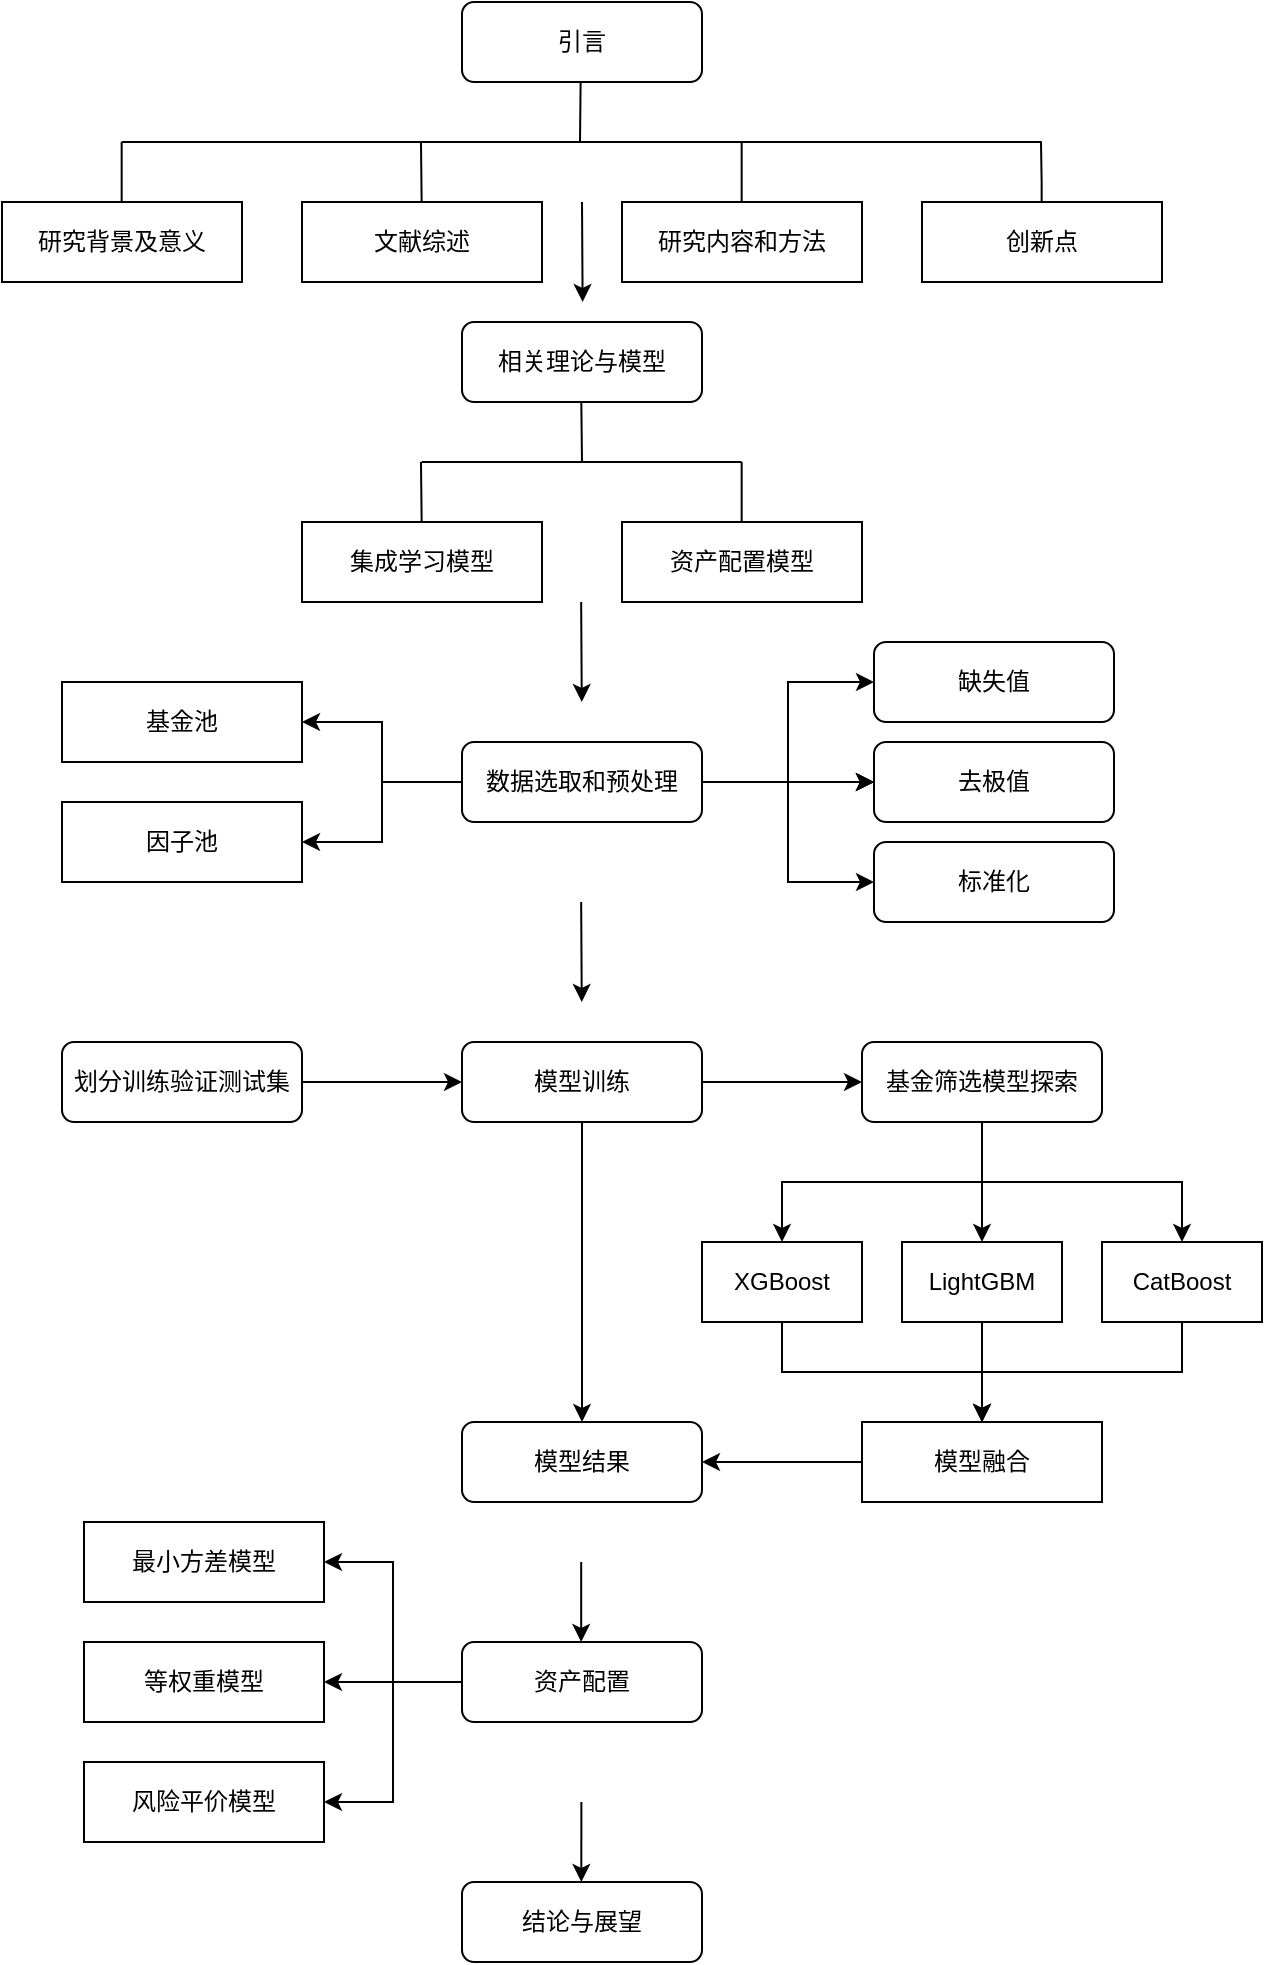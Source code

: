 <mxfile version="20.8.0" type="github">
  <diagram id="C5RBs43oDa-KdzZeNtuy" name="Page-1">
    <mxGraphModel dx="1018" dy="611" grid="1" gridSize="10" guides="1" tooltips="1" connect="1" arrows="1" fold="1" page="1" pageScale="1" pageWidth="827" pageHeight="1169" background="#ffffff" math="0" shadow="0">
      <root>
        <mxCell id="WIyWlLk6GJQsqaUBKTNV-0" />
        <mxCell id="WIyWlLk6GJQsqaUBKTNV-1" parent="WIyWlLk6GJQsqaUBKTNV-0" />
        <mxCell id="WIyWlLk6GJQsqaUBKTNV-3" value="引言" style="rounded=1;whiteSpace=wrap;html=1;fontSize=12;glass=0;strokeWidth=1;shadow=0;" parent="WIyWlLk6GJQsqaUBKTNV-1" vertex="1">
          <mxGeometry x="340" y="40" width="120" height="40" as="geometry" />
        </mxCell>
        <mxCell id="WIyWlLk6GJQsqaUBKTNV-7" value="相关理论与模型" style="rounded=1;whiteSpace=wrap;html=1;fontSize=12;glass=0;strokeWidth=1;shadow=0;" parent="WIyWlLk6GJQsqaUBKTNV-1" vertex="1">
          <mxGeometry x="340" y="200" width="120" height="40" as="geometry" />
        </mxCell>
        <mxCell id="ZmgnMH66hJVNVqd5aJOY-0" value="研究背景及意义" style="rounded=0;whiteSpace=wrap;html=1;" parent="WIyWlLk6GJQsqaUBKTNV-1" vertex="1">
          <mxGeometry x="110" y="140" width="120" height="40" as="geometry" />
        </mxCell>
        <mxCell id="ZmgnMH66hJVNVqd5aJOY-2" value="" style="endArrow=none;html=1;rounded=0;" parent="WIyWlLk6GJQsqaUBKTNV-1" edge="1">
          <mxGeometry width="50" height="50" relative="1" as="geometry">
            <mxPoint x="169.83" y="110" as="sourcePoint" />
            <mxPoint x="629.83" y="110" as="targetPoint" />
          </mxGeometry>
        </mxCell>
        <mxCell id="ZmgnMH66hJVNVqd5aJOY-3" value="文献综述" style="rounded=0;whiteSpace=wrap;html=1;" parent="WIyWlLk6GJQsqaUBKTNV-1" vertex="1">
          <mxGeometry x="260" y="140" width="120" height="40" as="geometry" />
        </mxCell>
        <mxCell id="ZmgnMH66hJVNVqd5aJOY-4" value="研究内容和方法" style="rounded=0;whiteSpace=wrap;html=1;" parent="WIyWlLk6GJQsqaUBKTNV-1" vertex="1">
          <mxGeometry x="420" y="140" width="120" height="40" as="geometry" />
        </mxCell>
        <mxCell id="ZmgnMH66hJVNVqd5aJOY-5" value="创新点" style="rounded=0;whiteSpace=wrap;html=1;" parent="WIyWlLk6GJQsqaUBKTNV-1" vertex="1">
          <mxGeometry x="570" y="140" width="120" height="40" as="geometry" />
        </mxCell>
        <mxCell id="ZmgnMH66hJVNVqd5aJOY-6" value="" style="endArrow=none;html=1;rounded=0;" parent="WIyWlLk6GJQsqaUBKTNV-1" edge="1">
          <mxGeometry x="1" y="292" width="50" height="50" relative="1" as="geometry">
            <mxPoint x="169.83" y="140" as="sourcePoint" />
            <mxPoint x="169.83" y="110" as="targetPoint" />
            <mxPoint x="22" y="-110" as="offset" />
          </mxGeometry>
        </mxCell>
        <mxCell id="ZmgnMH66hJVNVqd5aJOY-7" value="" style="endArrow=none;html=1;rounded=0;" parent="WIyWlLk6GJQsqaUBKTNV-1" edge="1">
          <mxGeometry x="1" y="292" width="50" height="50" relative="1" as="geometry">
            <mxPoint x="629.83" y="140" as="sourcePoint" />
            <mxPoint x="629.49" y="110" as="targetPoint" />
            <mxPoint x="22" y="-110" as="offset" />
            <Array as="points">
              <mxPoint x="629.83" y="130" />
            </Array>
          </mxGeometry>
        </mxCell>
        <mxCell id="ZmgnMH66hJVNVqd5aJOY-8" value="" style="endArrow=none;html=1;rounded=0;" parent="WIyWlLk6GJQsqaUBKTNV-1" edge="1">
          <mxGeometry x="1" y="292" width="50" height="50" relative="1" as="geometry">
            <mxPoint x="479.83" y="140" as="sourcePoint" />
            <mxPoint x="479.83" y="110" as="targetPoint" />
            <mxPoint x="22" y="-110" as="offset" />
          </mxGeometry>
        </mxCell>
        <mxCell id="ZmgnMH66hJVNVqd5aJOY-9" value="" style="endArrow=none;html=1;rounded=0;" parent="WIyWlLk6GJQsqaUBKTNV-1" edge="1">
          <mxGeometry x="1" y="292" width="50" height="50" relative="1" as="geometry">
            <mxPoint x="319.83" y="140" as="sourcePoint" />
            <mxPoint x="319.49" y="110" as="targetPoint" />
            <mxPoint x="22" y="-110" as="offset" />
          </mxGeometry>
        </mxCell>
        <mxCell id="ZmgnMH66hJVNVqd5aJOY-11" value="" style="endArrow=classic;html=1;rounded=0;" parent="WIyWlLk6GJQsqaUBKTNV-1" edge="1">
          <mxGeometry x="-1" y="10" width="50" height="50" relative="1" as="geometry">
            <mxPoint x="400" y="140" as="sourcePoint" />
            <mxPoint x="400.31" y="190" as="targetPoint" />
            <mxPoint x="-10" y="-10" as="offset" />
          </mxGeometry>
        </mxCell>
        <mxCell id="ZmgnMH66hJVNVqd5aJOY-13" value="" style="endArrow=none;html=1;rounded=0;" parent="WIyWlLk6GJQsqaUBKTNV-1" edge="1">
          <mxGeometry width="50" height="50" relative="1" as="geometry">
            <mxPoint x="319.83" y="270" as="sourcePoint" />
            <mxPoint x="479.83" y="270" as="targetPoint" />
          </mxGeometry>
        </mxCell>
        <mxCell id="ZmgnMH66hJVNVqd5aJOY-14" value="集成学习模型" style="rounded=0;whiteSpace=wrap;html=1;" parent="WIyWlLk6GJQsqaUBKTNV-1" vertex="1">
          <mxGeometry x="260" y="300" width="120" height="40" as="geometry" />
        </mxCell>
        <mxCell id="ZmgnMH66hJVNVqd5aJOY-15" value="资产配置模型" style="rounded=0;whiteSpace=wrap;html=1;" parent="WIyWlLk6GJQsqaUBKTNV-1" vertex="1">
          <mxGeometry x="420" y="300" width="120" height="40" as="geometry" />
        </mxCell>
        <mxCell id="ZmgnMH66hJVNVqd5aJOY-19" value="" style="endArrow=none;html=1;rounded=0;" parent="WIyWlLk6GJQsqaUBKTNV-1" edge="1">
          <mxGeometry x="1" y="292" width="50" height="50" relative="1" as="geometry">
            <mxPoint x="479.83" y="300" as="sourcePoint" />
            <mxPoint x="479.83" y="270" as="targetPoint" />
            <mxPoint x="22" y="-110" as="offset" />
          </mxGeometry>
        </mxCell>
        <mxCell id="ZmgnMH66hJVNVqd5aJOY-20" value="" style="endArrow=none;html=1;rounded=0;" parent="WIyWlLk6GJQsqaUBKTNV-1" edge="1">
          <mxGeometry x="1" y="292" width="50" height="50" relative="1" as="geometry">
            <mxPoint x="319.83" y="300" as="sourcePoint" />
            <mxPoint x="319.49" y="270" as="targetPoint" />
            <mxPoint x="22" y="-110" as="offset" />
          </mxGeometry>
        </mxCell>
        <mxCell id="ZmgnMH66hJVNVqd5aJOY-23" value="" style="endArrow=none;html=1;rounded=0;" parent="WIyWlLk6GJQsqaUBKTNV-1" edge="1">
          <mxGeometry x="1" y="292" width="50" height="50" relative="1" as="geometry">
            <mxPoint x="399" y="110" as="sourcePoint" />
            <mxPoint x="399.31" y="80" as="targetPoint" />
            <mxPoint x="22" y="-110" as="offset" />
          </mxGeometry>
        </mxCell>
        <mxCell id="ZmgnMH66hJVNVqd5aJOY-24" value="" style="endArrow=none;html=1;rounded=0;" parent="WIyWlLk6GJQsqaUBKTNV-1" edge="1">
          <mxGeometry x="1" y="292" width="50" height="50" relative="1" as="geometry">
            <mxPoint x="400" y="270" as="sourcePoint" />
            <mxPoint x="399.66" y="240" as="targetPoint" />
            <mxPoint x="22" y="-110" as="offset" />
          </mxGeometry>
        </mxCell>
        <mxCell id="ZmgnMH66hJVNVqd5aJOY-25" value="" style="endArrow=classic;html=1;rounded=0;" parent="WIyWlLk6GJQsqaUBKTNV-1" edge="1">
          <mxGeometry x="-1" y="10" width="50" height="50" relative="1" as="geometry">
            <mxPoint x="399.58" y="340" as="sourcePoint" />
            <mxPoint x="399.89" y="390" as="targetPoint" />
            <mxPoint x="-10" y="-10" as="offset" />
          </mxGeometry>
        </mxCell>
        <mxCell id="TJw6pyBFqaz162V-Rn0s-0" value="" style="edgeStyle=orthogonalEdgeStyle;rounded=0;orthogonalLoop=1;jettySize=auto;html=1;" edge="1" parent="WIyWlLk6GJQsqaUBKTNV-1" source="ZmgnMH66hJVNVqd5aJOY-26" target="ZmgnMH66hJVNVqd5aJOY-41">
          <mxGeometry relative="1" as="geometry" />
        </mxCell>
        <mxCell id="TJw6pyBFqaz162V-Rn0s-2" style="edgeStyle=orthogonalEdgeStyle;rounded=0;orthogonalLoop=1;jettySize=auto;html=1;entryX=1;entryY=0.5;entryDx=0;entryDy=0;" edge="1" parent="WIyWlLk6GJQsqaUBKTNV-1" source="ZmgnMH66hJVNVqd5aJOY-26" target="ZmgnMH66hJVNVqd5aJOY-42">
          <mxGeometry relative="1" as="geometry" />
        </mxCell>
        <mxCell id="TJw6pyBFqaz162V-Rn0s-6" value="" style="edgeStyle=orthogonalEdgeStyle;rounded=0;orthogonalLoop=1;jettySize=auto;html=1;" edge="1" parent="WIyWlLk6GJQsqaUBKTNV-1" source="ZmgnMH66hJVNVqd5aJOY-26" target="TJw6pyBFqaz162V-Rn0s-5">
          <mxGeometry relative="1" as="geometry" />
        </mxCell>
        <mxCell id="TJw6pyBFqaz162V-Rn0s-8" value="" style="edgeStyle=orthogonalEdgeStyle;rounded=0;orthogonalLoop=1;jettySize=auto;html=1;" edge="1" parent="WIyWlLk6GJQsqaUBKTNV-1" source="ZmgnMH66hJVNVqd5aJOY-26" target="TJw6pyBFqaz162V-Rn0s-5">
          <mxGeometry relative="1" as="geometry" />
        </mxCell>
        <mxCell id="TJw6pyBFqaz162V-Rn0s-9" value="" style="edgeStyle=orthogonalEdgeStyle;rounded=0;orthogonalLoop=1;jettySize=auto;html=1;" edge="1" parent="WIyWlLk6GJQsqaUBKTNV-1" source="ZmgnMH66hJVNVqd5aJOY-26" target="TJw6pyBFqaz162V-Rn0s-5">
          <mxGeometry relative="1" as="geometry" />
        </mxCell>
        <mxCell id="TJw6pyBFqaz162V-Rn0s-12" style="edgeStyle=orthogonalEdgeStyle;rounded=0;orthogonalLoop=1;jettySize=auto;html=1;entryX=0;entryY=0.5;entryDx=0;entryDy=0;" edge="1" parent="WIyWlLk6GJQsqaUBKTNV-1" source="ZmgnMH66hJVNVqd5aJOY-26" target="TJw6pyBFqaz162V-Rn0s-11">
          <mxGeometry relative="1" as="geometry" />
        </mxCell>
        <mxCell id="TJw6pyBFqaz162V-Rn0s-13" style="edgeStyle=orthogonalEdgeStyle;rounded=0;orthogonalLoop=1;jettySize=auto;html=1;entryX=0;entryY=0.5;entryDx=0;entryDy=0;" edge="1" parent="WIyWlLk6GJQsqaUBKTNV-1" source="ZmgnMH66hJVNVqd5aJOY-26" target="TJw6pyBFqaz162V-Rn0s-10">
          <mxGeometry relative="1" as="geometry" />
        </mxCell>
        <mxCell id="ZmgnMH66hJVNVqd5aJOY-26" value="数据选取和预处理" style="rounded=1;whiteSpace=wrap;html=1;fontSize=12;glass=0;strokeWidth=1;shadow=0;" parent="WIyWlLk6GJQsqaUBKTNV-1" vertex="1">
          <mxGeometry x="340" y="410" width="120" height="40" as="geometry" />
        </mxCell>
        <mxCell id="ZmgnMH66hJVNVqd5aJOY-41" value="基金池" style="rounded=0;whiteSpace=wrap;html=1;" parent="WIyWlLk6GJQsqaUBKTNV-1" vertex="1">
          <mxGeometry x="140" y="380" width="120" height="40" as="geometry" />
        </mxCell>
        <mxCell id="ZmgnMH66hJVNVqd5aJOY-42" value="因子池" style="rounded=0;whiteSpace=wrap;html=1;" parent="WIyWlLk6GJQsqaUBKTNV-1" vertex="1">
          <mxGeometry x="140" y="440" width="120" height="40" as="geometry" />
        </mxCell>
        <mxCell id="TJw6pyBFqaz162V-Rn0s-27" style="edgeStyle=orthogonalEdgeStyle;rounded=0;orthogonalLoop=1;jettySize=auto;html=1;" edge="1" parent="WIyWlLk6GJQsqaUBKTNV-1" source="ZmgnMH66hJVNVqd5aJOY-64" target="ZmgnMH66hJVNVqd5aJOY-79">
          <mxGeometry relative="1" as="geometry" />
        </mxCell>
        <mxCell id="ZmgnMH66hJVNVqd5aJOY-64" value="XGBoost" style="rounded=0;whiteSpace=wrap;html=1;" parent="WIyWlLk6GJQsqaUBKTNV-1" vertex="1">
          <mxGeometry x="460" y="660" width="80" height="40" as="geometry" />
        </mxCell>
        <mxCell id="TJw6pyBFqaz162V-Rn0s-26" style="edgeStyle=orthogonalEdgeStyle;rounded=0;orthogonalLoop=1;jettySize=auto;html=1;entryX=0.5;entryY=0;entryDx=0;entryDy=0;" edge="1" parent="WIyWlLk6GJQsqaUBKTNV-1" source="ZmgnMH66hJVNVqd5aJOY-65" target="ZmgnMH66hJVNVqd5aJOY-79">
          <mxGeometry relative="1" as="geometry" />
        </mxCell>
        <mxCell id="ZmgnMH66hJVNVqd5aJOY-65" value="LightGBM" style="rounded=0;whiteSpace=wrap;html=1;" parent="WIyWlLk6GJQsqaUBKTNV-1" vertex="1">
          <mxGeometry x="560" y="660" width="80" height="40" as="geometry" />
        </mxCell>
        <mxCell id="TJw6pyBFqaz162V-Rn0s-29" style="edgeStyle=orthogonalEdgeStyle;rounded=0;orthogonalLoop=1;jettySize=auto;html=1;entryX=0.5;entryY=0;entryDx=0;entryDy=0;" edge="1" parent="WIyWlLk6GJQsqaUBKTNV-1" source="ZmgnMH66hJVNVqd5aJOY-69" target="ZmgnMH66hJVNVqd5aJOY-79">
          <mxGeometry relative="1" as="geometry" />
        </mxCell>
        <mxCell id="ZmgnMH66hJVNVqd5aJOY-69" value="CatBoost" style="rounded=0;whiteSpace=wrap;html=1;" parent="WIyWlLk6GJQsqaUBKTNV-1" vertex="1">
          <mxGeometry x="660" y="660" width="80" height="40" as="geometry" />
        </mxCell>
        <mxCell id="TJw6pyBFqaz162V-Rn0s-32" style="edgeStyle=orthogonalEdgeStyle;rounded=0;orthogonalLoop=1;jettySize=auto;html=1;entryX=1;entryY=0.5;entryDx=0;entryDy=0;" edge="1" parent="WIyWlLk6GJQsqaUBKTNV-1" source="ZmgnMH66hJVNVqd5aJOY-79" target="TJw6pyBFqaz162V-Rn0s-30">
          <mxGeometry relative="1" as="geometry" />
        </mxCell>
        <mxCell id="ZmgnMH66hJVNVqd5aJOY-79" value="模型融合" style="rounded=0;whiteSpace=wrap;html=1;" parent="WIyWlLk6GJQsqaUBKTNV-1" vertex="1">
          <mxGeometry x="540" y="750" width="120" height="40" as="geometry" />
        </mxCell>
        <mxCell id="ZmgnMH66hJVNVqd5aJOY-83" value="等权重模型" style="rounded=0;whiteSpace=wrap;html=1;" parent="WIyWlLk6GJQsqaUBKTNV-1" vertex="1">
          <mxGeometry x="151" y="860" width="120" height="40" as="geometry" />
        </mxCell>
        <mxCell id="ZmgnMH66hJVNVqd5aJOY-84" value="最小方差模型" style="rounded=0;whiteSpace=wrap;html=1;" parent="WIyWlLk6GJQsqaUBKTNV-1" vertex="1">
          <mxGeometry x="151" y="800" width="120" height="40" as="geometry" />
        </mxCell>
        <mxCell id="ZmgnMH66hJVNVqd5aJOY-87" value="风险平价模型" style="rounded=0;whiteSpace=wrap;html=1;" parent="WIyWlLk6GJQsqaUBKTNV-1" vertex="1">
          <mxGeometry x="151" y="920" width="120" height="40" as="geometry" />
        </mxCell>
        <mxCell id="ZmgnMH66hJVNVqd5aJOY-93" value="" style="endArrow=classic;html=1;rounded=0;" parent="WIyWlLk6GJQsqaUBKTNV-1" edge="1">
          <mxGeometry x="-1" y="10" width="50" height="50" relative="1" as="geometry">
            <mxPoint x="399.69" y="940" as="sourcePoint" />
            <mxPoint x="399.66" y="980" as="targetPoint" />
            <mxPoint x="-10" y="-10" as="offset" />
          </mxGeometry>
        </mxCell>
        <mxCell id="ZmgnMH66hJVNVqd5aJOY-94" value="结论与展望" style="rounded=1;whiteSpace=wrap;html=1;fontSize=12;glass=0;strokeWidth=1;shadow=0;" parent="WIyWlLk6GJQsqaUBKTNV-1" vertex="1">
          <mxGeometry x="340" y="980" width="120" height="40" as="geometry" />
        </mxCell>
        <mxCell id="TJw6pyBFqaz162V-Rn0s-5" value="去极值" style="rounded=1;whiteSpace=wrap;html=1;fontSize=12;glass=0;strokeWidth=1;shadow=0;" vertex="1" parent="WIyWlLk6GJQsqaUBKTNV-1">
          <mxGeometry x="546" y="410" width="120" height="40" as="geometry" />
        </mxCell>
        <mxCell id="TJw6pyBFqaz162V-Rn0s-10" value="缺失值" style="rounded=1;whiteSpace=wrap;html=1;fontSize=12;glass=0;strokeWidth=1;shadow=0;" vertex="1" parent="WIyWlLk6GJQsqaUBKTNV-1">
          <mxGeometry x="546" y="360" width="120" height="40" as="geometry" />
        </mxCell>
        <mxCell id="TJw6pyBFqaz162V-Rn0s-11" value="标准化" style="rounded=1;whiteSpace=wrap;html=1;fontSize=12;glass=0;strokeWidth=1;shadow=0;" vertex="1" parent="WIyWlLk6GJQsqaUBKTNV-1">
          <mxGeometry x="546" y="460" width="120" height="40" as="geometry" />
        </mxCell>
        <mxCell id="TJw6pyBFqaz162V-Rn0s-14" value="" style="endArrow=classic;html=1;rounded=0;" edge="1" parent="WIyWlLk6GJQsqaUBKTNV-1">
          <mxGeometry x="-1" y="10" width="50" height="50" relative="1" as="geometry">
            <mxPoint x="399.58" y="490.0" as="sourcePoint" />
            <mxPoint x="399.89" y="540.0" as="targetPoint" />
            <mxPoint x="-10" y="-10" as="offset" />
          </mxGeometry>
        </mxCell>
        <mxCell id="TJw6pyBFqaz162V-Rn0s-21" value="" style="edgeStyle=orthogonalEdgeStyle;rounded=0;orthogonalLoop=1;jettySize=auto;html=1;" edge="1" parent="WIyWlLk6GJQsqaUBKTNV-1" source="TJw6pyBFqaz162V-Rn0s-15" target="TJw6pyBFqaz162V-Rn0s-20">
          <mxGeometry relative="1" as="geometry" />
        </mxCell>
        <mxCell id="TJw6pyBFqaz162V-Rn0s-31" value="" style="edgeStyle=orthogonalEdgeStyle;rounded=0;orthogonalLoop=1;jettySize=auto;html=1;exitX=0.5;exitY=1;exitDx=0;exitDy=0;" edge="1" parent="WIyWlLk6GJQsqaUBKTNV-1" source="TJw6pyBFqaz162V-Rn0s-15" target="TJw6pyBFqaz162V-Rn0s-30">
          <mxGeometry relative="1" as="geometry">
            <mxPoint x="400" y="710" as="sourcePoint" />
          </mxGeometry>
        </mxCell>
        <mxCell id="TJw6pyBFqaz162V-Rn0s-15" value="模型训练" style="rounded=1;whiteSpace=wrap;html=1;fontSize=12;glass=0;strokeWidth=1;shadow=0;" vertex="1" parent="WIyWlLk6GJQsqaUBKTNV-1">
          <mxGeometry x="340" y="560" width="120" height="40" as="geometry" />
        </mxCell>
        <mxCell id="TJw6pyBFqaz162V-Rn0s-19" style="edgeStyle=orthogonalEdgeStyle;rounded=0;orthogonalLoop=1;jettySize=auto;html=1;entryX=0;entryY=0.5;entryDx=0;entryDy=0;" edge="1" parent="WIyWlLk6GJQsqaUBKTNV-1" source="TJw6pyBFqaz162V-Rn0s-17" target="TJw6pyBFqaz162V-Rn0s-15">
          <mxGeometry relative="1" as="geometry" />
        </mxCell>
        <mxCell id="TJw6pyBFqaz162V-Rn0s-17" value="划分训练验证测试集" style="rounded=1;whiteSpace=wrap;html=1;fontSize=12;glass=0;strokeWidth=1;shadow=0;" vertex="1" parent="WIyWlLk6GJQsqaUBKTNV-1">
          <mxGeometry x="140" y="560" width="120" height="40" as="geometry" />
        </mxCell>
        <mxCell id="TJw6pyBFqaz162V-Rn0s-23" style="edgeStyle=orthogonalEdgeStyle;rounded=0;orthogonalLoop=1;jettySize=auto;html=1;entryX=0.5;entryY=0;entryDx=0;entryDy=0;" edge="1" parent="WIyWlLk6GJQsqaUBKTNV-1" source="TJw6pyBFqaz162V-Rn0s-20" target="ZmgnMH66hJVNVqd5aJOY-64">
          <mxGeometry relative="1" as="geometry" />
        </mxCell>
        <mxCell id="TJw6pyBFqaz162V-Rn0s-24" style="edgeStyle=orthogonalEdgeStyle;rounded=0;orthogonalLoop=1;jettySize=auto;html=1;entryX=0.5;entryY=0;entryDx=0;entryDy=0;" edge="1" parent="WIyWlLk6GJQsqaUBKTNV-1" source="TJw6pyBFqaz162V-Rn0s-20" target="ZmgnMH66hJVNVqd5aJOY-65">
          <mxGeometry relative="1" as="geometry" />
        </mxCell>
        <mxCell id="TJw6pyBFqaz162V-Rn0s-25" style="edgeStyle=orthogonalEdgeStyle;rounded=0;orthogonalLoop=1;jettySize=auto;html=1;" edge="1" parent="WIyWlLk6GJQsqaUBKTNV-1" source="TJw6pyBFqaz162V-Rn0s-20" target="ZmgnMH66hJVNVqd5aJOY-69">
          <mxGeometry relative="1" as="geometry" />
        </mxCell>
        <mxCell id="TJw6pyBFqaz162V-Rn0s-20" value="基金筛选模型探索" style="rounded=1;whiteSpace=wrap;html=1;fontSize=12;glass=0;strokeWidth=1;shadow=0;" vertex="1" parent="WIyWlLk6GJQsqaUBKTNV-1">
          <mxGeometry x="540" y="560" width="120" height="40" as="geometry" />
        </mxCell>
        <mxCell id="TJw6pyBFqaz162V-Rn0s-30" value="模型结果" style="rounded=1;whiteSpace=wrap;html=1;fontSize=12;glass=0;strokeWidth=1;shadow=0;" vertex="1" parent="WIyWlLk6GJQsqaUBKTNV-1">
          <mxGeometry x="340" y="750" width="120" height="40" as="geometry" />
        </mxCell>
        <mxCell id="TJw6pyBFqaz162V-Rn0s-36" style="edgeStyle=orthogonalEdgeStyle;rounded=0;orthogonalLoop=1;jettySize=auto;html=1;entryX=1;entryY=0.5;entryDx=0;entryDy=0;" edge="1" parent="WIyWlLk6GJQsqaUBKTNV-1" source="TJw6pyBFqaz162V-Rn0s-34" target="ZmgnMH66hJVNVqd5aJOY-84">
          <mxGeometry relative="1" as="geometry" />
        </mxCell>
        <mxCell id="TJw6pyBFqaz162V-Rn0s-37" style="edgeStyle=orthogonalEdgeStyle;rounded=0;orthogonalLoop=1;jettySize=auto;html=1;entryX=1;entryY=0.5;entryDx=0;entryDy=0;" edge="1" parent="WIyWlLk6GJQsqaUBKTNV-1" source="TJw6pyBFqaz162V-Rn0s-34" target="ZmgnMH66hJVNVqd5aJOY-83">
          <mxGeometry relative="1" as="geometry" />
        </mxCell>
        <mxCell id="TJw6pyBFqaz162V-Rn0s-38" style="edgeStyle=orthogonalEdgeStyle;rounded=0;orthogonalLoop=1;jettySize=auto;html=1;entryX=1;entryY=0.5;entryDx=0;entryDy=0;" edge="1" parent="WIyWlLk6GJQsqaUBKTNV-1" source="TJw6pyBFqaz162V-Rn0s-34" target="ZmgnMH66hJVNVqd5aJOY-87">
          <mxGeometry relative="1" as="geometry" />
        </mxCell>
        <mxCell id="TJw6pyBFqaz162V-Rn0s-34" value="资产配置" style="rounded=1;whiteSpace=wrap;html=1;fontSize=12;glass=0;strokeWidth=1;shadow=0;" vertex="1" parent="WIyWlLk6GJQsqaUBKTNV-1">
          <mxGeometry x="340" y="860" width="120" height="40" as="geometry" />
        </mxCell>
        <mxCell id="TJw6pyBFqaz162V-Rn0s-39" value="" style="endArrow=classic;html=1;rounded=0;" edge="1" parent="WIyWlLk6GJQsqaUBKTNV-1">
          <mxGeometry x="-1" y="10" width="50" height="50" relative="1" as="geometry">
            <mxPoint x="399.61" y="820" as="sourcePoint" />
            <mxPoint x="399.58" y="860" as="targetPoint" />
            <mxPoint x="-10" y="-10" as="offset" />
          </mxGeometry>
        </mxCell>
      </root>
    </mxGraphModel>
  </diagram>
</mxfile>
